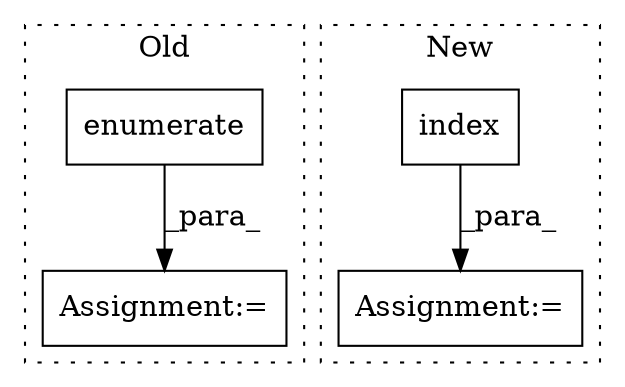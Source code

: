 digraph G {
subgraph cluster0 {
1 [label="enumerate" a="32" s="11209,11220" l="10,1" shape="box"];
4 [label="Assignment:=" a="7" s="11200" l="63" shape="box"];
label = "Old";
style="dotted";
}
subgraph cluster1 {
2 [label="index" a="32" s="11419,11442" l="6,1" shape="box"];
3 [label="Assignment:=" a="7" s="11403" l="1" shape="box"];
label = "New";
style="dotted";
}
1 -> 4 [label="_para_"];
2 -> 3 [label="_para_"];
}